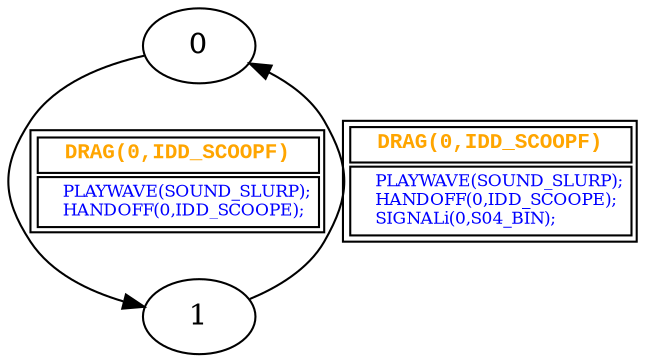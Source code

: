 digraph {
 node [shape=oval];
"0" -> "1"[fontcolor=orange, label=< <table border="1"><tr><td><font face="Courier New" point-size="10"><b>DRAG(0,IDD_SCOOPF)<br align="left"/></b></font></td></tr>
<tr><td><font point-size="8" color ="blue">    PLAYWAVE(SOUND_SLURP);<br align="left"/>    HANDOFF(0,IDD_SCOOPE);<br align="left"/></font></td></tr></table>>];
"1" -> "0"[fontcolor=orange, label=< <table border="1"><tr><td><font face="Courier New" point-size="10"><b>DRAG(0,IDD_SCOOPF)<br align="left"/></b></font></td></tr>
<tr><td><font point-size="8" color ="blue">    PLAYWAVE(SOUND_SLURP);<br align="left"/>    HANDOFF(0,IDD_SCOOPE);<br align="left"/>    SIGNALi(0,S04_BIN);<br align="left"/></font></td></tr></table>>];
}
